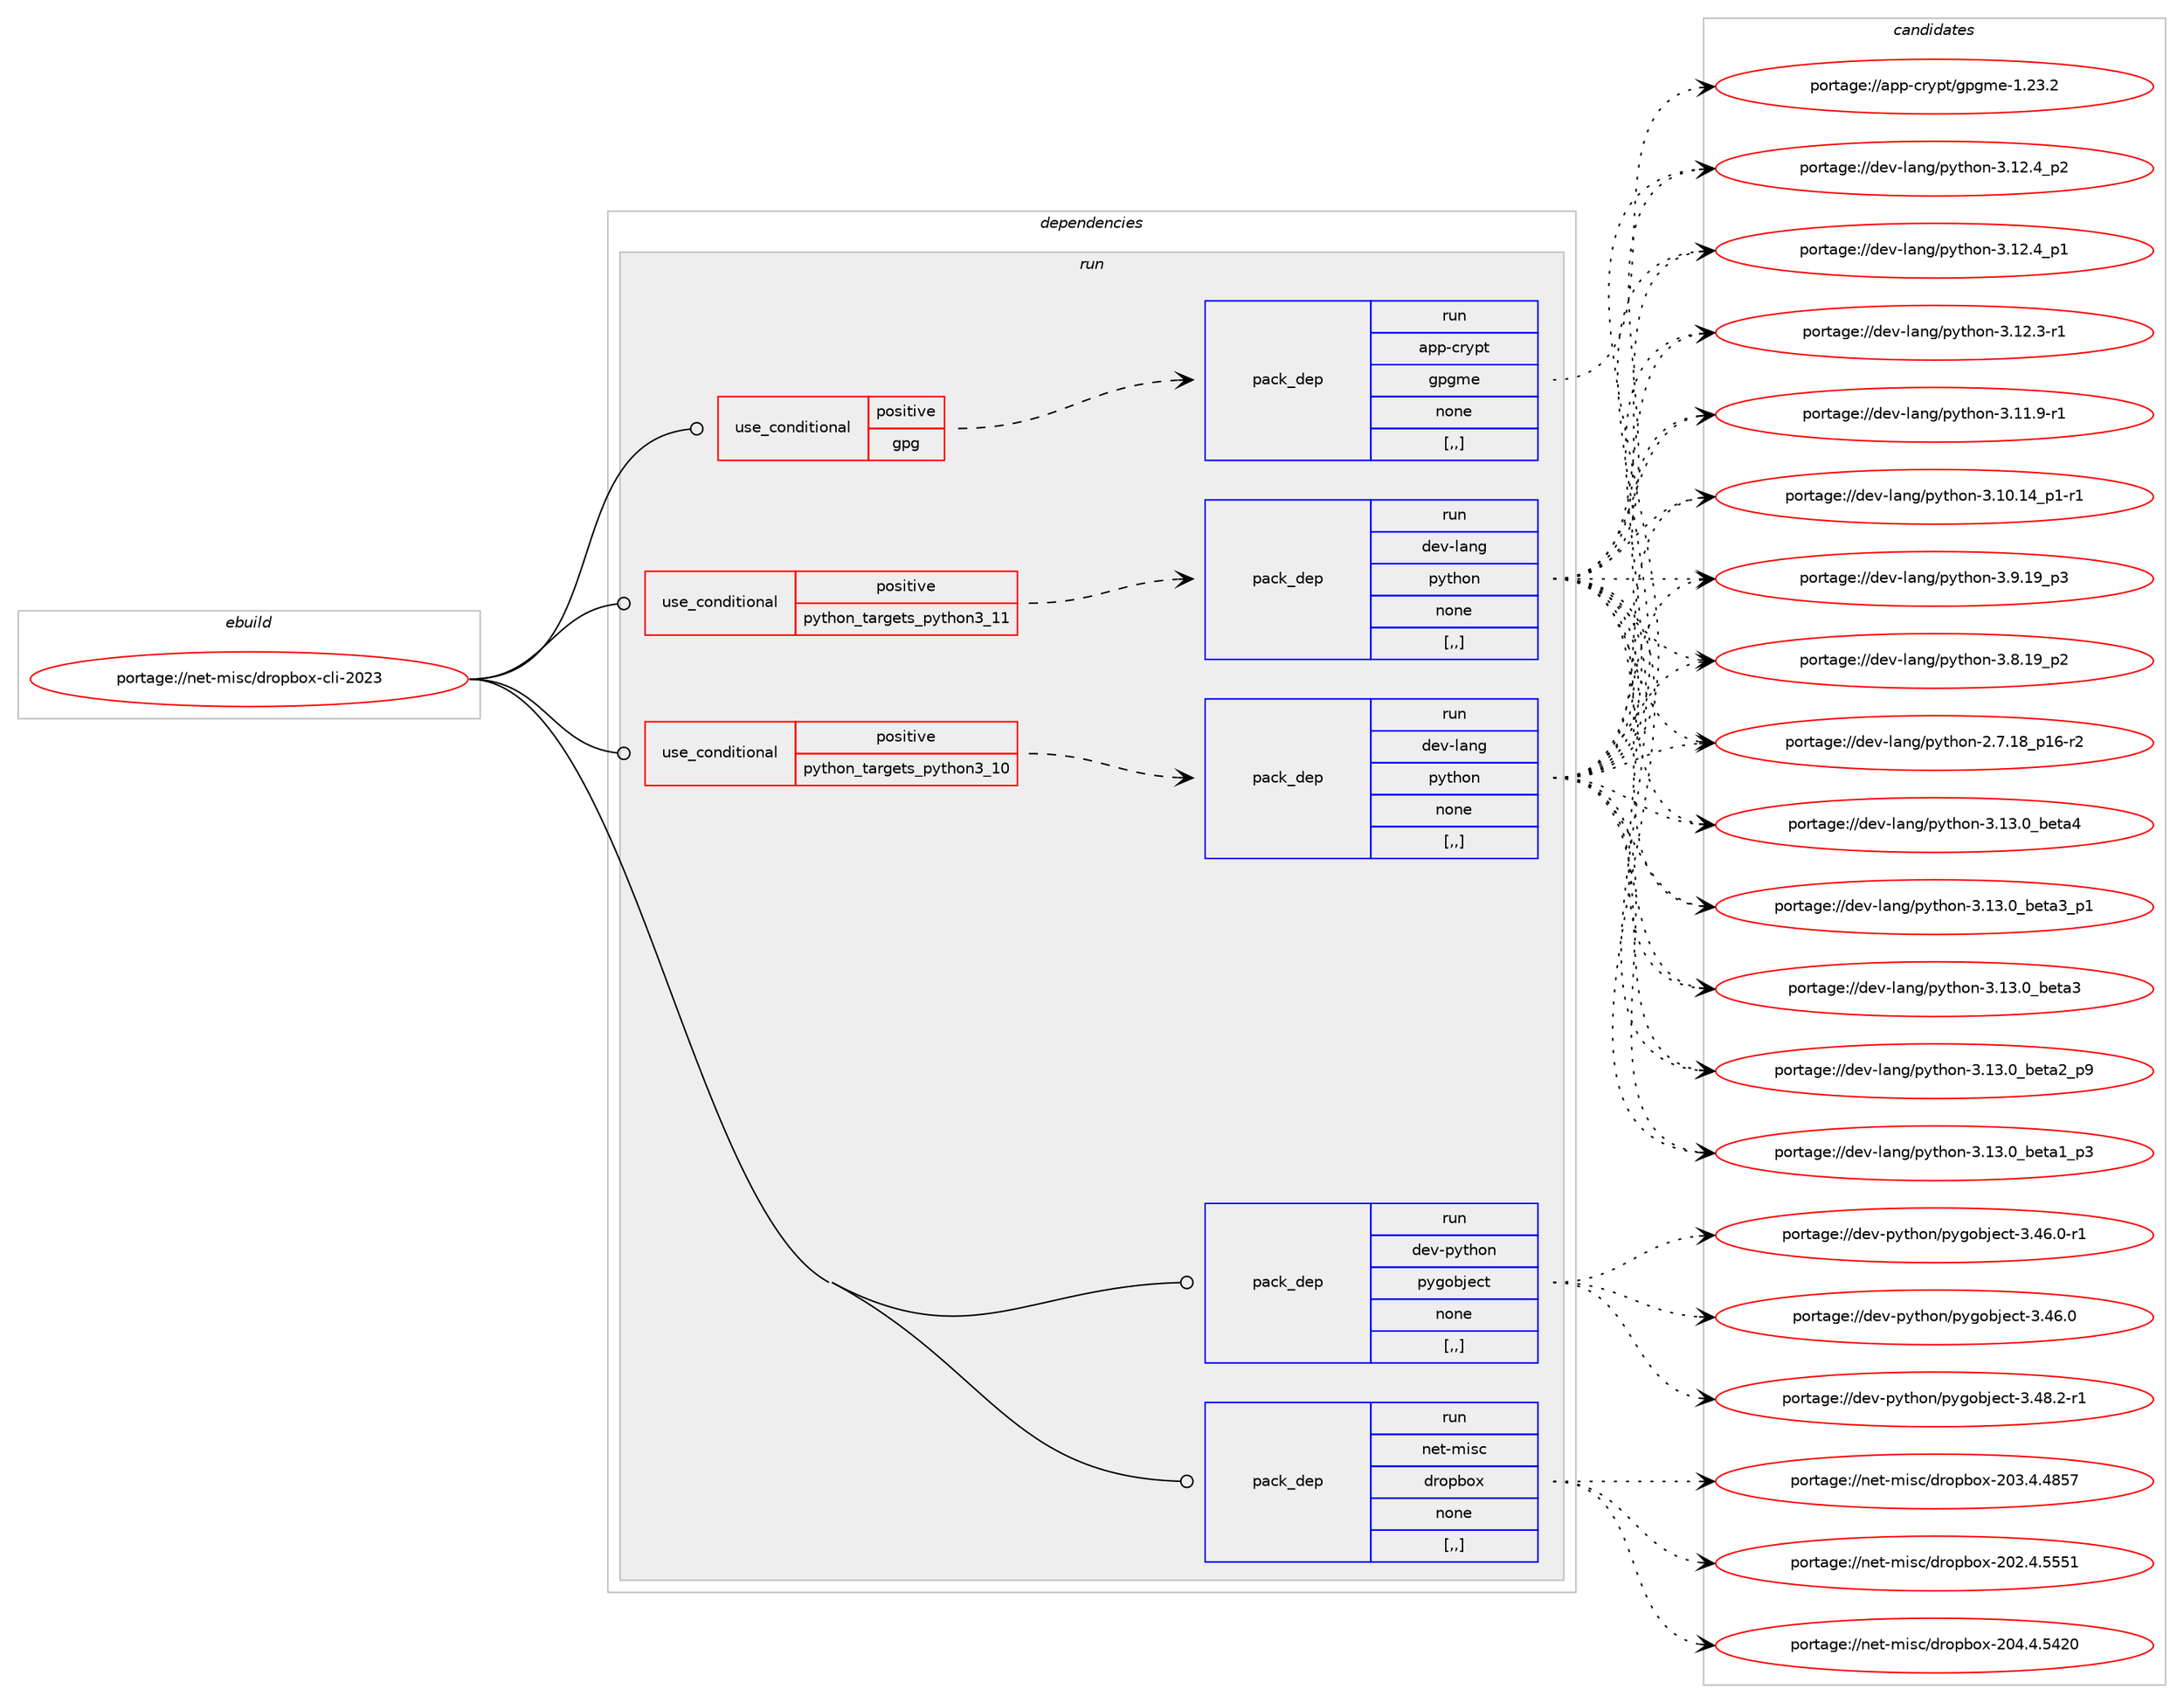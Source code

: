 digraph prolog {

# *************
# Graph options
# *************

newrank=true;
concentrate=true;
compound=true;
graph [rankdir=LR,fontname=Helvetica,fontsize=10,ranksep=1.5];#, ranksep=2.5, nodesep=0.2];
edge  [arrowhead=vee];
node  [fontname=Helvetica,fontsize=10];

# **********
# The ebuild
# **********

subgraph cluster_leftcol {
color=gray;
label=<<i>ebuild</i>>;
id [label="portage://net-misc/dropbox-cli-2023", color=red, width=4, href="../net-misc/dropbox-cli-2023.svg"];
}

# ****************
# The dependencies
# ****************

subgraph cluster_midcol {
color=gray;
label=<<i>dependencies</i>>;
subgraph cluster_compile {
fillcolor="#eeeeee";
style=filled;
label=<<i>compile</i>>;
}
subgraph cluster_compileandrun {
fillcolor="#eeeeee";
style=filled;
label=<<i>compile and run</i>>;
}
subgraph cluster_run {
fillcolor="#eeeeee";
style=filled;
label=<<i>run</i>>;
subgraph cond97013 {
dependency369078 [label=<<TABLE BORDER="0" CELLBORDER="1" CELLSPACING="0" CELLPADDING="4"><TR><TD ROWSPAN="3" CELLPADDING="10">use_conditional</TD></TR><TR><TD>positive</TD></TR><TR><TD>gpg</TD></TR></TABLE>>, shape=none, color=red];
subgraph pack269405 {
dependency369079 [label=<<TABLE BORDER="0" CELLBORDER="1" CELLSPACING="0" CELLPADDING="4" WIDTH="220"><TR><TD ROWSPAN="6" CELLPADDING="30">pack_dep</TD></TR><TR><TD WIDTH="110">run</TD></TR><TR><TD>app-crypt</TD></TR><TR><TD>gpgme</TD></TR><TR><TD>none</TD></TR><TR><TD>[,,]</TD></TR></TABLE>>, shape=none, color=blue];
}
dependency369078:e -> dependency369079:w [weight=20,style="dashed",arrowhead="vee"];
}
id:e -> dependency369078:w [weight=20,style="solid",arrowhead="odot"];
subgraph cond97014 {
dependency369080 [label=<<TABLE BORDER="0" CELLBORDER="1" CELLSPACING="0" CELLPADDING="4"><TR><TD ROWSPAN="3" CELLPADDING="10">use_conditional</TD></TR><TR><TD>positive</TD></TR><TR><TD>python_targets_python3_10</TD></TR></TABLE>>, shape=none, color=red];
subgraph pack269406 {
dependency369081 [label=<<TABLE BORDER="0" CELLBORDER="1" CELLSPACING="0" CELLPADDING="4" WIDTH="220"><TR><TD ROWSPAN="6" CELLPADDING="30">pack_dep</TD></TR><TR><TD WIDTH="110">run</TD></TR><TR><TD>dev-lang</TD></TR><TR><TD>python</TD></TR><TR><TD>none</TD></TR><TR><TD>[,,]</TD></TR></TABLE>>, shape=none, color=blue];
}
dependency369080:e -> dependency369081:w [weight=20,style="dashed",arrowhead="vee"];
}
id:e -> dependency369080:w [weight=20,style="solid",arrowhead="odot"];
subgraph cond97015 {
dependency369082 [label=<<TABLE BORDER="0" CELLBORDER="1" CELLSPACING="0" CELLPADDING="4"><TR><TD ROWSPAN="3" CELLPADDING="10">use_conditional</TD></TR><TR><TD>positive</TD></TR><TR><TD>python_targets_python3_11</TD></TR></TABLE>>, shape=none, color=red];
subgraph pack269407 {
dependency369083 [label=<<TABLE BORDER="0" CELLBORDER="1" CELLSPACING="0" CELLPADDING="4" WIDTH="220"><TR><TD ROWSPAN="6" CELLPADDING="30">pack_dep</TD></TR><TR><TD WIDTH="110">run</TD></TR><TR><TD>dev-lang</TD></TR><TR><TD>python</TD></TR><TR><TD>none</TD></TR><TR><TD>[,,]</TD></TR></TABLE>>, shape=none, color=blue];
}
dependency369082:e -> dependency369083:w [weight=20,style="dashed",arrowhead="vee"];
}
id:e -> dependency369082:w [weight=20,style="solid",arrowhead="odot"];
subgraph pack269408 {
dependency369084 [label=<<TABLE BORDER="0" CELLBORDER="1" CELLSPACING="0" CELLPADDING="4" WIDTH="220"><TR><TD ROWSPAN="6" CELLPADDING="30">pack_dep</TD></TR><TR><TD WIDTH="110">run</TD></TR><TR><TD>dev-python</TD></TR><TR><TD>pygobject</TD></TR><TR><TD>none</TD></TR><TR><TD>[,,]</TD></TR></TABLE>>, shape=none, color=blue];
}
id:e -> dependency369084:w [weight=20,style="solid",arrowhead="odot"];
subgraph pack269409 {
dependency369085 [label=<<TABLE BORDER="0" CELLBORDER="1" CELLSPACING="0" CELLPADDING="4" WIDTH="220"><TR><TD ROWSPAN="6" CELLPADDING="30">pack_dep</TD></TR><TR><TD WIDTH="110">run</TD></TR><TR><TD>net-misc</TD></TR><TR><TD>dropbox</TD></TR><TR><TD>none</TD></TR><TR><TD>[,,]</TD></TR></TABLE>>, shape=none, color=blue];
}
id:e -> dependency369085:w [weight=20,style="solid",arrowhead="odot"];
}
}

# **************
# The candidates
# **************

subgraph cluster_choices {
rank=same;
color=gray;
label=<<i>candidates</i>>;

subgraph choice269405 {
color=black;
nodesep=1;
choice9711211245991141211121164710311210310910145494650514650 [label="portage://app-crypt/gpgme-1.23.2", color=red, width=4,href="../app-crypt/gpgme-1.23.2.svg"];
dependency369079:e -> choice9711211245991141211121164710311210310910145494650514650:w [style=dotted,weight="100"];
}
subgraph choice269406 {
color=black;
nodesep=1;
choice1001011184510897110103471121211161041111104551464951464895981011169752 [label="portage://dev-lang/python-3.13.0_beta4", color=red, width=4,href="../dev-lang/python-3.13.0_beta4.svg"];
choice10010111845108971101034711212111610411111045514649514648959810111697519511249 [label="portage://dev-lang/python-3.13.0_beta3_p1", color=red, width=4,href="../dev-lang/python-3.13.0_beta3_p1.svg"];
choice1001011184510897110103471121211161041111104551464951464895981011169751 [label="portage://dev-lang/python-3.13.0_beta3", color=red, width=4,href="../dev-lang/python-3.13.0_beta3.svg"];
choice10010111845108971101034711212111610411111045514649514648959810111697509511257 [label="portage://dev-lang/python-3.13.0_beta2_p9", color=red, width=4,href="../dev-lang/python-3.13.0_beta2_p9.svg"];
choice10010111845108971101034711212111610411111045514649514648959810111697499511251 [label="portage://dev-lang/python-3.13.0_beta1_p3", color=red, width=4,href="../dev-lang/python-3.13.0_beta1_p3.svg"];
choice100101118451089711010347112121116104111110455146495046529511250 [label="portage://dev-lang/python-3.12.4_p2", color=red, width=4,href="../dev-lang/python-3.12.4_p2.svg"];
choice100101118451089711010347112121116104111110455146495046529511249 [label="portage://dev-lang/python-3.12.4_p1", color=red, width=4,href="../dev-lang/python-3.12.4_p1.svg"];
choice100101118451089711010347112121116104111110455146495046514511449 [label="portage://dev-lang/python-3.12.3-r1", color=red, width=4,href="../dev-lang/python-3.12.3-r1.svg"];
choice100101118451089711010347112121116104111110455146494946574511449 [label="portage://dev-lang/python-3.11.9-r1", color=red, width=4,href="../dev-lang/python-3.11.9-r1.svg"];
choice100101118451089711010347112121116104111110455146494846495295112494511449 [label="portage://dev-lang/python-3.10.14_p1-r1", color=red, width=4,href="../dev-lang/python-3.10.14_p1-r1.svg"];
choice100101118451089711010347112121116104111110455146574649579511251 [label="portage://dev-lang/python-3.9.19_p3", color=red, width=4,href="../dev-lang/python-3.9.19_p3.svg"];
choice100101118451089711010347112121116104111110455146564649579511250 [label="portage://dev-lang/python-3.8.19_p2", color=red, width=4,href="../dev-lang/python-3.8.19_p2.svg"];
choice100101118451089711010347112121116104111110455046554649569511249544511450 [label="portage://dev-lang/python-2.7.18_p16-r2", color=red, width=4,href="../dev-lang/python-2.7.18_p16-r2.svg"];
dependency369081:e -> choice1001011184510897110103471121211161041111104551464951464895981011169752:w [style=dotted,weight="100"];
dependency369081:e -> choice10010111845108971101034711212111610411111045514649514648959810111697519511249:w [style=dotted,weight="100"];
dependency369081:e -> choice1001011184510897110103471121211161041111104551464951464895981011169751:w [style=dotted,weight="100"];
dependency369081:e -> choice10010111845108971101034711212111610411111045514649514648959810111697509511257:w [style=dotted,weight="100"];
dependency369081:e -> choice10010111845108971101034711212111610411111045514649514648959810111697499511251:w [style=dotted,weight="100"];
dependency369081:e -> choice100101118451089711010347112121116104111110455146495046529511250:w [style=dotted,weight="100"];
dependency369081:e -> choice100101118451089711010347112121116104111110455146495046529511249:w [style=dotted,weight="100"];
dependency369081:e -> choice100101118451089711010347112121116104111110455146495046514511449:w [style=dotted,weight="100"];
dependency369081:e -> choice100101118451089711010347112121116104111110455146494946574511449:w [style=dotted,weight="100"];
dependency369081:e -> choice100101118451089711010347112121116104111110455146494846495295112494511449:w [style=dotted,weight="100"];
dependency369081:e -> choice100101118451089711010347112121116104111110455146574649579511251:w [style=dotted,weight="100"];
dependency369081:e -> choice100101118451089711010347112121116104111110455146564649579511250:w [style=dotted,weight="100"];
dependency369081:e -> choice100101118451089711010347112121116104111110455046554649569511249544511450:w [style=dotted,weight="100"];
}
subgraph choice269407 {
color=black;
nodesep=1;
choice1001011184510897110103471121211161041111104551464951464895981011169752 [label="portage://dev-lang/python-3.13.0_beta4", color=red, width=4,href="../dev-lang/python-3.13.0_beta4.svg"];
choice10010111845108971101034711212111610411111045514649514648959810111697519511249 [label="portage://dev-lang/python-3.13.0_beta3_p1", color=red, width=4,href="../dev-lang/python-3.13.0_beta3_p1.svg"];
choice1001011184510897110103471121211161041111104551464951464895981011169751 [label="portage://dev-lang/python-3.13.0_beta3", color=red, width=4,href="../dev-lang/python-3.13.0_beta3.svg"];
choice10010111845108971101034711212111610411111045514649514648959810111697509511257 [label="portage://dev-lang/python-3.13.0_beta2_p9", color=red, width=4,href="../dev-lang/python-3.13.0_beta2_p9.svg"];
choice10010111845108971101034711212111610411111045514649514648959810111697499511251 [label="portage://dev-lang/python-3.13.0_beta1_p3", color=red, width=4,href="../dev-lang/python-3.13.0_beta1_p3.svg"];
choice100101118451089711010347112121116104111110455146495046529511250 [label="portage://dev-lang/python-3.12.4_p2", color=red, width=4,href="../dev-lang/python-3.12.4_p2.svg"];
choice100101118451089711010347112121116104111110455146495046529511249 [label="portage://dev-lang/python-3.12.4_p1", color=red, width=4,href="../dev-lang/python-3.12.4_p1.svg"];
choice100101118451089711010347112121116104111110455146495046514511449 [label="portage://dev-lang/python-3.12.3-r1", color=red, width=4,href="../dev-lang/python-3.12.3-r1.svg"];
choice100101118451089711010347112121116104111110455146494946574511449 [label="portage://dev-lang/python-3.11.9-r1", color=red, width=4,href="../dev-lang/python-3.11.9-r1.svg"];
choice100101118451089711010347112121116104111110455146494846495295112494511449 [label="portage://dev-lang/python-3.10.14_p1-r1", color=red, width=4,href="../dev-lang/python-3.10.14_p1-r1.svg"];
choice100101118451089711010347112121116104111110455146574649579511251 [label="portage://dev-lang/python-3.9.19_p3", color=red, width=4,href="../dev-lang/python-3.9.19_p3.svg"];
choice100101118451089711010347112121116104111110455146564649579511250 [label="portage://dev-lang/python-3.8.19_p2", color=red, width=4,href="../dev-lang/python-3.8.19_p2.svg"];
choice100101118451089711010347112121116104111110455046554649569511249544511450 [label="portage://dev-lang/python-2.7.18_p16-r2", color=red, width=4,href="../dev-lang/python-2.7.18_p16-r2.svg"];
dependency369083:e -> choice1001011184510897110103471121211161041111104551464951464895981011169752:w [style=dotted,weight="100"];
dependency369083:e -> choice10010111845108971101034711212111610411111045514649514648959810111697519511249:w [style=dotted,weight="100"];
dependency369083:e -> choice1001011184510897110103471121211161041111104551464951464895981011169751:w [style=dotted,weight="100"];
dependency369083:e -> choice10010111845108971101034711212111610411111045514649514648959810111697509511257:w [style=dotted,weight="100"];
dependency369083:e -> choice10010111845108971101034711212111610411111045514649514648959810111697499511251:w [style=dotted,weight="100"];
dependency369083:e -> choice100101118451089711010347112121116104111110455146495046529511250:w [style=dotted,weight="100"];
dependency369083:e -> choice100101118451089711010347112121116104111110455146495046529511249:w [style=dotted,weight="100"];
dependency369083:e -> choice100101118451089711010347112121116104111110455146495046514511449:w [style=dotted,weight="100"];
dependency369083:e -> choice100101118451089711010347112121116104111110455146494946574511449:w [style=dotted,weight="100"];
dependency369083:e -> choice100101118451089711010347112121116104111110455146494846495295112494511449:w [style=dotted,weight="100"];
dependency369083:e -> choice100101118451089711010347112121116104111110455146574649579511251:w [style=dotted,weight="100"];
dependency369083:e -> choice100101118451089711010347112121116104111110455146564649579511250:w [style=dotted,weight="100"];
dependency369083:e -> choice100101118451089711010347112121116104111110455046554649569511249544511450:w [style=dotted,weight="100"];
}
subgraph choice269408 {
color=black;
nodesep=1;
choice10010111845112121116104111110471121211031119810610199116455146525646504511449 [label="portage://dev-python/pygobject-3.48.2-r1", color=red, width=4,href="../dev-python/pygobject-3.48.2-r1.svg"];
choice10010111845112121116104111110471121211031119810610199116455146525446484511449 [label="portage://dev-python/pygobject-3.46.0-r1", color=red, width=4,href="../dev-python/pygobject-3.46.0-r1.svg"];
choice1001011184511212111610411111047112121103111981061019911645514652544648 [label="portage://dev-python/pygobject-3.46.0", color=red, width=4,href="../dev-python/pygobject-3.46.0.svg"];
dependency369084:e -> choice10010111845112121116104111110471121211031119810610199116455146525646504511449:w [style=dotted,weight="100"];
dependency369084:e -> choice10010111845112121116104111110471121211031119810610199116455146525446484511449:w [style=dotted,weight="100"];
dependency369084:e -> choice1001011184511212111610411111047112121103111981061019911645514652544648:w [style=dotted,weight="100"];
}
subgraph choice269409 {
color=black;
nodesep=1;
choice110101116451091051159947100114111112981111204550485246524653525048 [label="portage://net-misc/dropbox-204.4.5420", color=red, width=4,href="../net-misc/dropbox-204.4.5420.svg"];
choice110101116451091051159947100114111112981111204550485146524652565355 [label="portage://net-misc/dropbox-203.4.4857", color=red, width=4,href="../net-misc/dropbox-203.4.4857.svg"];
choice110101116451091051159947100114111112981111204550485046524653535349 [label="portage://net-misc/dropbox-202.4.5551", color=red, width=4,href="../net-misc/dropbox-202.4.5551.svg"];
dependency369085:e -> choice110101116451091051159947100114111112981111204550485246524653525048:w [style=dotted,weight="100"];
dependency369085:e -> choice110101116451091051159947100114111112981111204550485146524652565355:w [style=dotted,weight="100"];
dependency369085:e -> choice110101116451091051159947100114111112981111204550485046524653535349:w [style=dotted,weight="100"];
}
}

}
